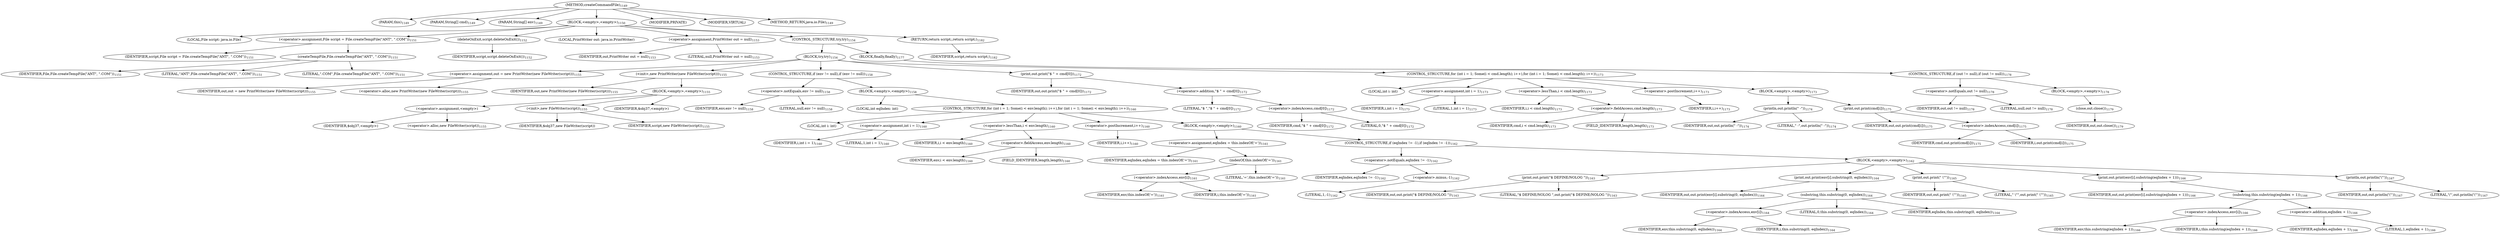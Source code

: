 digraph "createCommandFile" {  
"2371" [label = <(METHOD,createCommandFile)<SUB>1149</SUB>> ]
"2372" [label = <(PARAM,this)<SUB>1149</SUB>> ]
"2373" [label = <(PARAM,String[] cmd)<SUB>1149</SUB>> ]
"2374" [label = <(PARAM,String[] env)<SUB>1149</SUB>> ]
"2375" [label = <(BLOCK,&lt;empty&gt;,&lt;empty&gt;)<SUB>1150</SUB>> ]
"2376" [label = <(LOCAL,File script: java.io.File)> ]
"2377" [label = <(&lt;operator&gt;.assignment,File script = File.createTempFile(&quot;ANT&quot;, &quot;.COM&quot;))<SUB>1151</SUB>> ]
"2378" [label = <(IDENTIFIER,script,File script = File.createTempFile(&quot;ANT&quot;, &quot;.COM&quot;))<SUB>1151</SUB>> ]
"2379" [label = <(createTempFile,File.createTempFile(&quot;ANT&quot;, &quot;.COM&quot;))<SUB>1151</SUB>> ]
"2380" [label = <(IDENTIFIER,File,File.createTempFile(&quot;ANT&quot;, &quot;.COM&quot;))<SUB>1151</SUB>> ]
"2381" [label = <(LITERAL,&quot;ANT&quot;,File.createTempFile(&quot;ANT&quot;, &quot;.COM&quot;))<SUB>1151</SUB>> ]
"2382" [label = <(LITERAL,&quot;.COM&quot;,File.createTempFile(&quot;ANT&quot;, &quot;.COM&quot;))<SUB>1151</SUB>> ]
"2383" [label = <(deleteOnExit,script.deleteOnExit())<SUB>1152</SUB>> ]
"2384" [label = <(IDENTIFIER,script,script.deleteOnExit())<SUB>1152</SUB>> ]
"221" [label = <(LOCAL,PrintWriter out: java.io.PrintWriter)> ]
"2385" [label = <(&lt;operator&gt;.assignment,PrintWriter out = null)<SUB>1153</SUB>> ]
"2386" [label = <(IDENTIFIER,out,PrintWriter out = null)<SUB>1153</SUB>> ]
"2387" [label = <(LITERAL,null,PrintWriter out = null)<SUB>1153</SUB>> ]
"2388" [label = <(CONTROL_STRUCTURE,try,try)<SUB>1154</SUB>> ]
"2389" [label = <(BLOCK,try,try)<SUB>1154</SUB>> ]
"2390" [label = <(&lt;operator&gt;.assignment,out = new PrintWriter(new FileWriter(script)))<SUB>1155</SUB>> ]
"2391" [label = <(IDENTIFIER,out,out = new PrintWriter(new FileWriter(script)))<SUB>1155</SUB>> ]
"2392" [label = <(&lt;operator&gt;.alloc,new PrintWriter(new FileWriter(script)))<SUB>1155</SUB>> ]
"2393" [label = <(&lt;init&gt;,new PrintWriter(new FileWriter(script)))<SUB>1155</SUB>> ]
"220" [label = <(IDENTIFIER,out,new PrintWriter(new FileWriter(script)))<SUB>1155</SUB>> ]
"2394" [label = <(BLOCK,&lt;empty&gt;,&lt;empty&gt;)<SUB>1155</SUB>> ]
"2395" [label = <(&lt;operator&gt;.assignment,&lt;empty&gt;)> ]
"2396" [label = <(IDENTIFIER,$obj37,&lt;empty&gt;)> ]
"2397" [label = <(&lt;operator&gt;.alloc,new FileWriter(script))<SUB>1155</SUB>> ]
"2398" [label = <(&lt;init&gt;,new FileWriter(script))<SUB>1155</SUB>> ]
"2399" [label = <(IDENTIFIER,$obj37,new FileWriter(script))> ]
"2400" [label = <(IDENTIFIER,script,new FileWriter(script))<SUB>1155</SUB>> ]
"2401" [label = <(IDENTIFIER,$obj37,&lt;empty&gt;)> ]
"2402" [label = <(CONTROL_STRUCTURE,if (env != null),if (env != null))<SUB>1158</SUB>> ]
"2403" [label = <(&lt;operator&gt;.notEquals,env != null)<SUB>1158</SUB>> ]
"2404" [label = <(IDENTIFIER,env,env != null)<SUB>1158</SUB>> ]
"2405" [label = <(LITERAL,null,env != null)<SUB>1158</SUB>> ]
"2406" [label = <(BLOCK,&lt;empty&gt;,&lt;empty&gt;)<SUB>1158</SUB>> ]
"2407" [label = <(LOCAL,int eqIndex: int)> ]
"2408" [label = <(CONTROL_STRUCTURE,for (int i = 1; Some(i &lt; env.length); i++),for (int i = 1; Some(i &lt; env.length); i++))<SUB>1160</SUB>> ]
"2409" [label = <(LOCAL,int i: int)> ]
"2410" [label = <(&lt;operator&gt;.assignment,int i = 1)<SUB>1160</SUB>> ]
"2411" [label = <(IDENTIFIER,i,int i = 1)<SUB>1160</SUB>> ]
"2412" [label = <(LITERAL,1,int i = 1)<SUB>1160</SUB>> ]
"2413" [label = <(&lt;operator&gt;.lessThan,i &lt; env.length)<SUB>1160</SUB>> ]
"2414" [label = <(IDENTIFIER,i,i &lt; env.length)<SUB>1160</SUB>> ]
"2415" [label = <(&lt;operator&gt;.fieldAccess,env.length)<SUB>1160</SUB>> ]
"2416" [label = <(IDENTIFIER,env,i &lt; env.length)<SUB>1160</SUB>> ]
"2417" [label = <(FIELD_IDENTIFIER,length,length)<SUB>1160</SUB>> ]
"2418" [label = <(&lt;operator&gt;.postIncrement,i++)<SUB>1160</SUB>> ]
"2419" [label = <(IDENTIFIER,i,i++)<SUB>1160</SUB>> ]
"2420" [label = <(BLOCK,&lt;empty&gt;,&lt;empty&gt;)<SUB>1160</SUB>> ]
"2421" [label = <(&lt;operator&gt;.assignment,eqIndex = this.indexOf('='))<SUB>1161</SUB>> ]
"2422" [label = <(IDENTIFIER,eqIndex,eqIndex = this.indexOf('='))<SUB>1161</SUB>> ]
"2423" [label = <(indexOf,this.indexOf('='))<SUB>1161</SUB>> ]
"2424" [label = <(&lt;operator&gt;.indexAccess,env[i])<SUB>1161</SUB>> ]
"2425" [label = <(IDENTIFIER,env,this.indexOf('='))<SUB>1161</SUB>> ]
"2426" [label = <(IDENTIFIER,i,this.indexOf('='))<SUB>1161</SUB>> ]
"2427" [label = <(LITERAL,'=',this.indexOf('='))<SUB>1161</SUB>> ]
"2428" [label = <(CONTROL_STRUCTURE,if (eqIndex != -1),if (eqIndex != -1))<SUB>1162</SUB>> ]
"2429" [label = <(&lt;operator&gt;.notEquals,eqIndex != -1)<SUB>1162</SUB>> ]
"2430" [label = <(IDENTIFIER,eqIndex,eqIndex != -1)<SUB>1162</SUB>> ]
"2431" [label = <(&lt;operator&gt;.minus,-1)<SUB>1162</SUB>> ]
"2432" [label = <(LITERAL,1,-1)<SUB>1162</SUB>> ]
"2433" [label = <(BLOCK,&lt;empty&gt;,&lt;empty&gt;)<SUB>1162</SUB>> ]
"2434" [label = <(print,out.print(&quot;$ DEFINE/NOLOG &quot;))<SUB>1163</SUB>> ]
"2435" [label = <(IDENTIFIER,out,out.print(&quot;$ DEFINE/NOLOG &quot;))<SUB>1163</SUB>> ]
"2436" [label = <(LITERAL,&quot;$ DEFINE/NOLOG &quot;,out.print(&quot;$ DEFINE/NOLOG &quot;))<SUB>1163</SUB>> ]
"2437" [label = <(print,out.print(env[i].substring(0, eqIndex)))<SUB>1164</SUB>> ]
"2438" [label = <(IDENTIFIER,out,out.print(env[i].substring(0, eqIndex)))<SUB>1164</SUB>> ]
"2439" [label = <(substring,this.substring(0, eqIndex))<SUB>1164</SUB>> ]
"2440" [label = <(&lt;operator&gt;.indexAccess,env[i])<SUB>1164</SUB>> ]
"2441" [label = <(IDENTIFIER,env,this.substring(0, eqIndex))<SUB>1164</SUB>> ]
"2442" [label = <(IDENTIFIER,i,this.substring(0, eqIndex))<SUB>1164</SUB>> ]
"2443" [label = <(LITERAL,0,this.substring(0, eqIndex))<SUB>1164</SUB>> ]
"2444" [label = <(IDENTIFIER,eqIndex,this.substring(0, eqIndex))<SUB>1164</SUB>> ]
"2445" [label = <(print,out.print(&quot; \&quot;&quot;))<SUB>1165</SUB>> ]
"2446" [label = <(IDENTIFIER,out,out.print(&quot; \&quot;&quot;))<SUB>1165</SUB>> ]
"2447" [label = <(LITERAL,&quot; \&quot;&quot;,out.print(&quot; \&quot;&quot;))<SUB>1165</SUB>> ]
"2448" [label = <(print,out.print(env[i].substring(eqIndex + 1)))<SUB>1166</SUB>> ]
"2449" [label = <(IDENTIFIER,out,out.print(env[i].substring(eqIndex + 1)))<SUB>1166</SUB>> ]
"2450" [label = <(substring,this.substring(eqIndex + 1))<SUB>1166</SUB>> ]
"2451" [label = <(&lt;operator&gt;.indexAccess,env[i])<SUB>1166</SUB>> ]
"2452" [label = <(IDENTIFIER,env,this.substring(eqIndex + 1))<SUB>1166</SUB>> ]
"2453" [label = <(IDENTIFIER,i,this.substring(eqIndex + 1))<SUB>1166</SUB>> ]
"2454" [label = <(&lt;operator&gt;.addition,eqIndex + 1)<SUB>1166</SUB>> ]
"2455" [label = <(IDENTIFIER,eqIndex,eqIndex + 1)<SUB>1166</SUB>> ]
"2456" [label = <(LITERAL,1,eqIndex + 1)<SUB>1166</SUB>> ]
"2457" [label = <(println,out.println('\&quot;'))<SUB>1167</SUB>> ]
"2458" [label = <(IDENTIFIER,out,out.println('\&quot;'))<SUB>1167</SUB>> ]
"2459" [label = <(LITERAL,'\&quot;',out.println('\&quot;'))<SUB>1167</SUB>> ]
"2460" [label = <(print,out.print(&quot;$ &quot; + cmd[0]))<SUB>1172</SUB>> ]
"2461" [label = <(IDENTIFIER,out,out.print(&quot;$ &quot; + cmd[0]))<SUB>1172</SUB>> ]
"2462" [label = <(&lt;operator&gt;.addition,&quot;$ &quot; + cmd[0])<SUB>1172</SUB>> ]
"2463" [label = <(LITERAL,&quot;$ &quot;,&quot;$ &quot; + cmd[0])<SUB>1172</SUB>> ]
"2464" [label = <(&lt;operator&gt;.indexAccess,cmd[0])<SUB>1172</SUB>> ]
"2465" [label = <(IDENTIFIER,cmd,&quot;$ &quot; + cmd[0])<SUB>1172</SUB>> ]
"2466" [label = <(LITERAL,0,&quot;$ &quot; + cmd[0])<SUB>1172</SUB>> ]
"2467" [label = <(CONTROL_STRUCTURE,for (int i = 1; Some(i &lt; cmd.length); i++),for (int i = 1; Some(i &lt; cmd.length); i++))<SUB>1173</SUB>> ]
"2468" [label = <(LOCAL,int i: int)> ]
"2469" [label = <(&lt;operator&gt;.assignment,int i = 1)<SUB>1173</SUB>> ]
"2470" [label = <(IDENTIFIER,i,int i = 1)<SUB>1173</SUB>> ]
"2471" [label = <(LITERAL,1,int i = 1)<SUB>1173</SUB>> ]
"2472" [label = <(&lt;operator&gt;.lessThan,i &lt; cmd.length)<SUB>1173</SUB>> ]
"2473" [label = <(IDENTIFIER,i,i &lt; cmd.length)<SUB>1173</SUB>> ]
"2474" [label = <(&lt;operator&gt;.fieldAccess,cmd.length)<SUB>1173</SUB>> ]
"2475" [label = <(IDENTIFIER,cmd,i &lt; cmd.length)<SUB>1173</SUB>> ]
"2476" [label = <(FIELD_IDENTIFIER,length,length)<SUB>1173</SUB>> ]
"2477" [label = <(&lt;operator&gt;.postIncrement,i++)<SUB>1173</SUB>> ]
"2478" [label = <(IDENTIFIER,i,i++)<SUB>1173</SUB>> ]
"2479" [label = <(BLOCK,&lt;empty&gt;,&lt;empty&gt;)<SUB>1173</SUB>> ]
"2480" [label = <(println,out.println(&quot; -&quot;))<SUB>1174</SUB>> ]
"2481" [label = <(IDENTIFIER,out,out.println(&quot; -&quot;))<SUB>1174</SUB>> ]
"2482" [label = <(LITERAL,&quot; -&quot;,out.println(&quot; -&quot;))<SUB>1174</SUB>> ]
"2483" [label = <(print,out.print(cmd[i]))<SUB>1175</SUB>> ]
"2484" [label = <(IDENTIFIER,out,out.print(cmd[i]))<SUB>1175</SUB>> ]
"2485" [label = <(&lt;operator&gt;.indexAccess,cmd[i])<SUB>1175</SUB>> ]
"2486" [label = <(IDENTIFIER,cmd,out.print(cmd[i]))<SUB>1175</SUB>> ]
"2487" [label = <(IDENTIFIER,i,out.print(cmd[i]))<SUB>1175</SUB>> ]
"2488" [label = <(BLOCK,finally,finally)<SUB>1177</SUB>> ]
"2489" [label = <(CONTROL_STRUCTURE,if (out != null),if (out != null))<SUB>1178</SUB>> ]
"2490" [label = <(&lt;operator&gt;.notEquals,out != null)<SUB>1178</SUB>> ]
"2491" [label = <(IDENTIFIER,out,out != null)<SUB>1178</SUB>> ]
"2492" [label = <(LITERAL,null,out != null)<SUB>1178</SUB>> ]
"2493" [label = <(BLOCK,&lt;empty&gt;,&lt;empty&gt;)<SUB>1178</SUB>> ]
"2494" [label = <(close,out.close())<SUB>1179</SUB>> ]
"2495" [label = <(IDENTIFIER,out,out.close())<SUB>1179</SUB>> ]
"2496" [label = <(RETURN,return script;,return script;)<SUB>1182</SUB>> ]
"2497" [label = <(IDENTIFIER,script,return script;)<SUB>1182</SUB>> ]
"2498" [label = <(MODIFIER,PRIVATE)> ]
"2499" [label = <(MODIFIER,VIRTUAL)> ]
"2500" [label = <(METHOD_RETURN,java.io.File)<SUB>1149</SUB>> ]
  "2371" -> "2372" 
  "2371" -> "2373" 
  "2371" -> "2374" 
  "2371" -> "2375" 
  "2371" -> "2498" 
  "2371" -> "2499" 
  "2371" -> "2500" 
  "2375" -> "2376" 
  "2375" -> "2377" 
  "2375" -> "2383" 
  "2375" -> "221" 
  "2375" -> "2385" 
  "2375" -> "2388" 
  "2375" -> "2496" 
  "2377" -> "2378" 
  "2377" -> "2379" 
  "2379" -> "2380" 
  "2379" -> "2381" 
  "2379" -> "2382" 
  "2383" -> "2384" 
  "2385" -> "2386" 
  "2385" -> "2387" 
  "2388" -> "2389" 
  "2388" -> "2488" 
  "2389" -> "2390" 
  "2389" -> "2393" 
  "2389" -> "2402" 
  "2389" -> "2460" 
  "2389" -> "2467" 
  "2390" -> "2391" 
  "2390" -> "2392" 
  "2393" -> "220" 
  "2393" -> "2394" 
  "2394" -> "2395" 
  "2394" -> "2398" 
  "2394" -> "2401" 
  "2395" -> "2396" 
  "2395" -> "2397" 
  "2398" -> "2399" 
  "2398" -> "2400" 
  "2402" -> "2403" 
  "2402" -> "2406" 
  "2403" -> "2404" 
  "2403" -> "2405" 
  "2406" -> "2407" 
  "2406" -> "2408" 
  "2408" -> "2409" 
  "2408" -> "2410" 
  "2408" -> "2413" 
  "2408" -> "2418" 
  "2408" -> "2420" 
  "2410" -> "2411" 
  "2410" -> "2412" 
  "2413" -> "2414" 
  "2413" -> "2415" 
  "2415" -> "2416" 
  "2415" -> "2417" 
  "2418" -> "2419" 
  "2420" -> "2421" 
  "2420" -> "2428" 
  "2421" -> "2422" 
  "2421" -> "2423" 
  "2423" -> "2424" 
  "2423" -> "2427" 
  "2424" -> "2425" 
  "2424" -> "2426" 
  "2428" -> "2429" 
  "2428" -> "2433" 
  "2429" -> "2430" 
  "2429" -> "2431" 
  "2431" -> "2432" 
  "2433" -> "2434" 
  "2433" -> "2437" 
  "2433" -> "2445" 
  "2433" -> "2448" 
  "2433" -> "2457" 
  "2434" -> "2435" 
  "2434" -> "2436" 
  "2437" -> "2438" 
  "2437" -> "2439" 
  "2439" -> "2440" 
  "2439" -> "2443" 
  "2439" -> "2444" 
  "2440" -> "2441" 
  "2440" -> "2442" 
  "2445" -> "2446" 
  "2445" -> "2447" 
  "2448" -> "2449" 
  "2448" -> "2450" 
  "2450" -> "2451" 
  "2450" -> "2454" 
  "2451" -> "2452" 
  "2451" -> "2453" 
  "2454" -> "2455" 
  "2454" -> "2456" 
  "2457" -> "2458" 
  "2457" -> "2459" 
  "2460" -> "2461" 
  "2460" -> "2462" 
  "2462" -> "2463" 
  "2462" -> "2464" 
  "2464" -> "2465" 
  "2464" -> "2466" 
  "2467" -> "2468" 
  "2467" -> "2469" 
  "2467" -> "2472" 
  "2467" -> "2477" 
  "2467" -> "2479" 
  "2469" -> "2470" 
  "2469" -> "2471" 
  "2472" -> "2473" 
  "2472" -> "2474" 
  "2474" -> "2475" 
  "2474" -> "2476" 
  "2477" -> "2478" 
  "2479" -> "2480" 
  "2479" -> "2483" 
  "2480" -> "2481" 
  "2480" -> "2482" 
  "2483" -> "2484" 
  "2483" -> "2485" 
  "2485" -> "2486" 
  "2485" -> "2487" 
  "2488" -> "2489" 
  "2489" -> "2490" 
  "2489" -> "2493" 
  "2490" -> "2491" 
  "2490" -> "2492" 
  "2493" -> "2494" 
  "2494" -> "2495" 
  "2496" -> "2497" 
}
